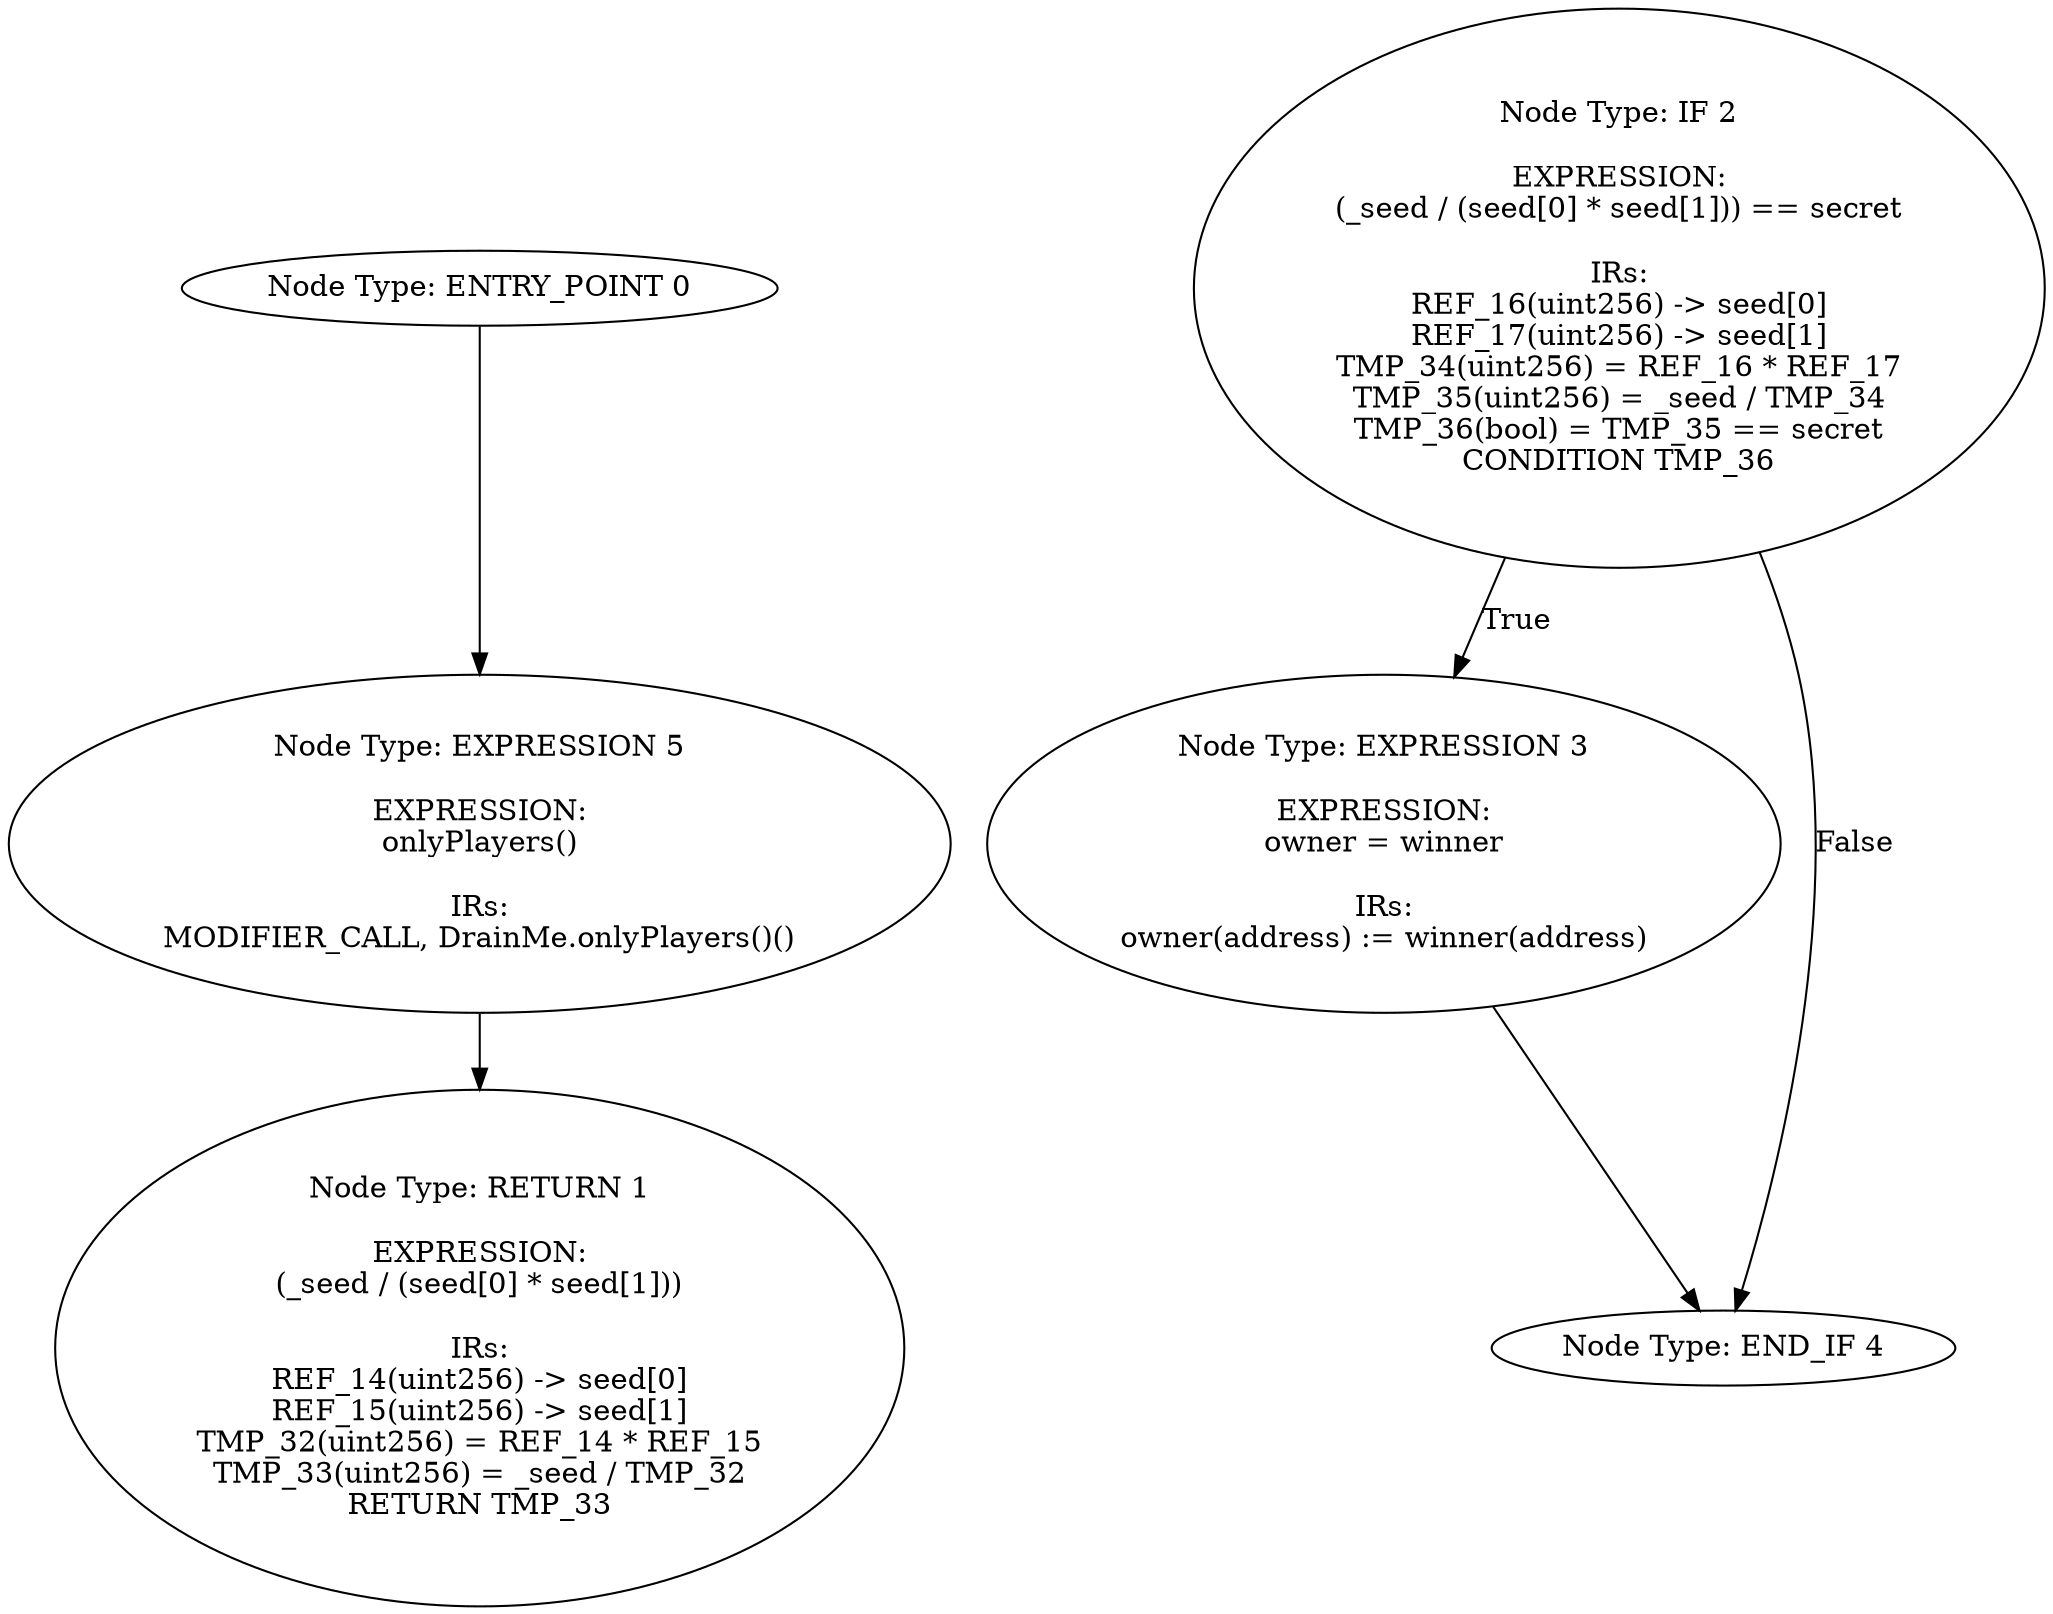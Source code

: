 digraph{
0[label="Node Type: ENTRY_POINT 0
"];
0->5;
1[label="Node Type: RETURN 1

EXPRESSION:
(_seed / (seed[0] * seed[1]))

IRs:
REF_14(uint256) -> seed[0]
REF_15(uint256) -> seed[1]
TMP_32(uint256) = REF_14 * REF_15
TMP_33(uint256) = _seed / TMP_32
RETURN TMP_33"];
2[label="Node Type: IF 2

EXPRESSION:
(_seed / (seed[0] * seed[1])) == secret

IRs:
REF_16(uint256) -> seed[0]
REF_17(uint256) -> seed[1]
TMP_34(uint256) = REF_16 * REF_17
TMP_35(uint256) = _seed / TMP_34
TMP_36(bool) = TMP_35 == secret
CONDITION TMP_36"];
2->3[label="True"];
2->4[label="False"];
3[label="Node Type: EXPRESSION 3

EXPRESSION:
owner = winner

IRs:
owner(address) := winner(address)"];
3->4;
4[label="Node Type: END_IF 4
"];
5[label="Node Type: EXPRESSION 5

EXPRESSION:
onlyPlayers()

IRs:
MODIFIER_CALL, DrainMe.onlyPlayers()()"];
5->1;
}
